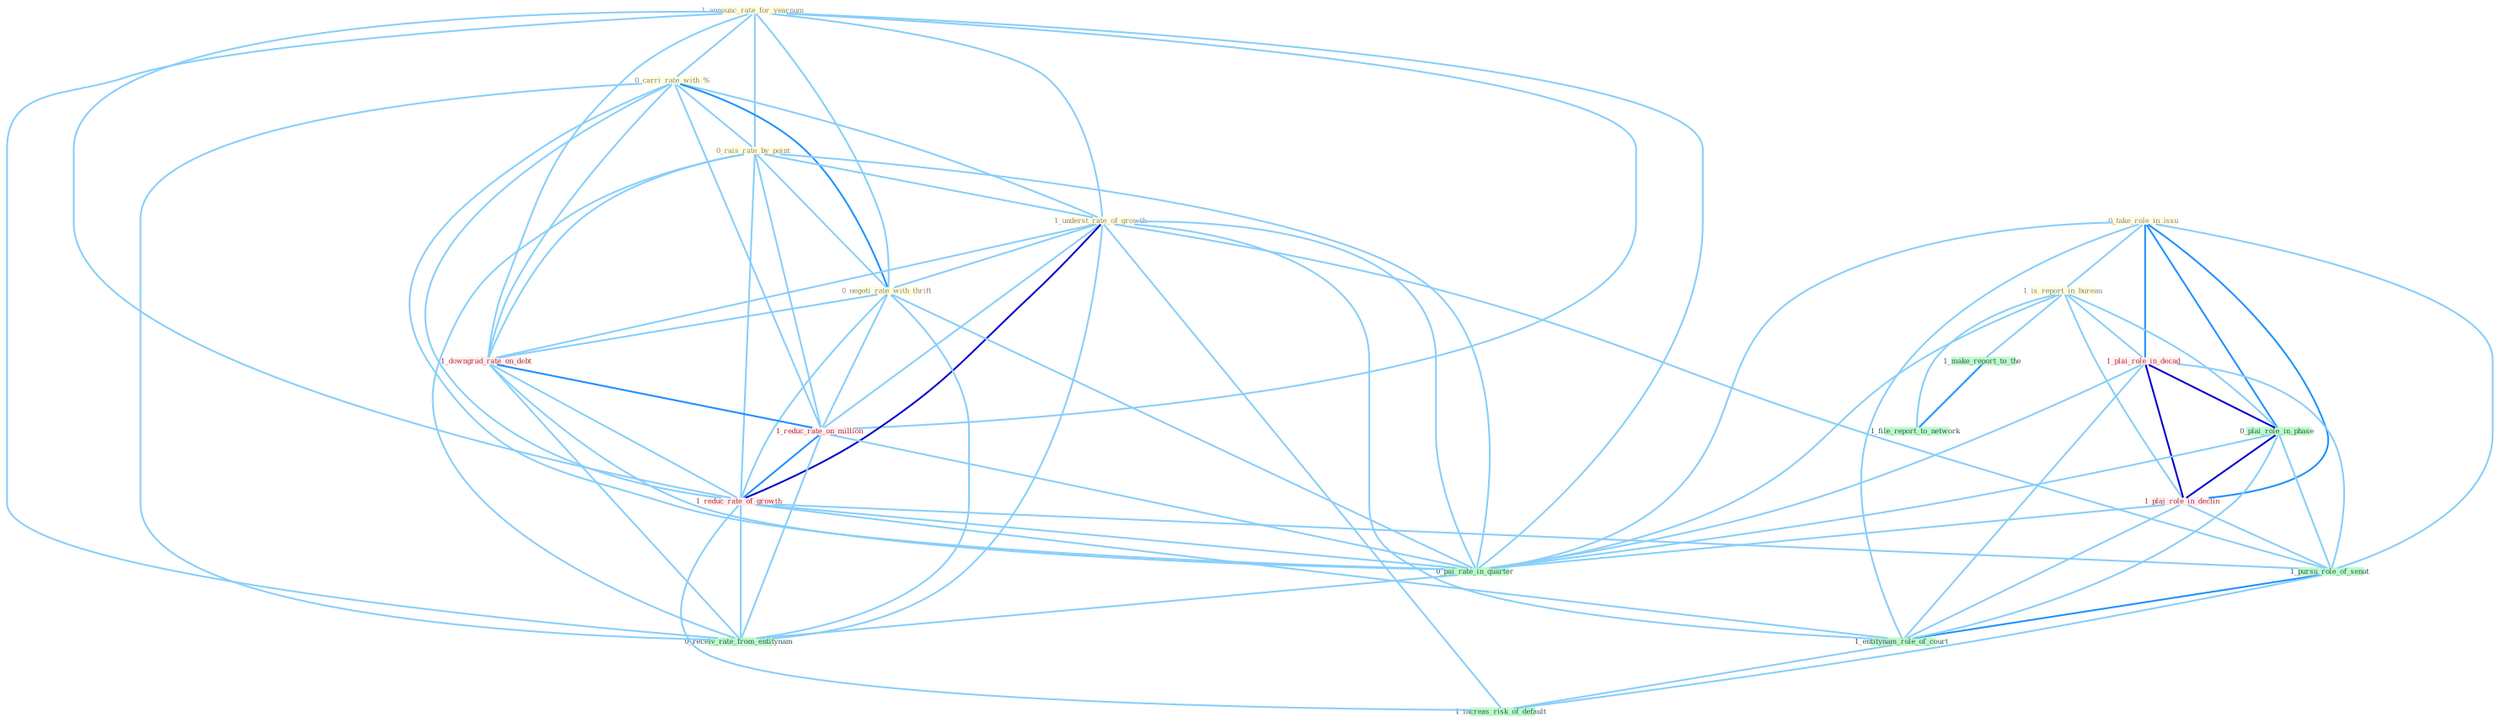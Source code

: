 Graph G{ 
    node
    [shape=polygon,style=filled,width=.5,height=.06,color="#BDFCC9",fixedsize=true,fontsize=4,
    fontcolor="#2f4f4f"];
    {node
    [color="#ffffe0", fontcolor="#8b7d6b"] "1_announc_rate_for_yearnum " "0_carri_rate_with_% " "0_rais_rate_by_point " "1_underst_rate_of_growth " "0_negoti_rate_with_thrift " "0_take_role_in_issu " "1_is_report_in_bureau "}
{node [color="#fff0f5", fontcolor="#b22222"] "1_downgrad_rate_on_debt " "1_reduc_rate_on_million " "1_plai_role_in_decad " "1_reduc_rate_of_growth " "1_plai_role_in_declin "}
edge [color="#B0E2FF"];

	"1_announc_rate_for_yearnum " -- "0_carri_rate_with_% " [w="1", color="#87cefa" ];
	"1_announc_rate_for_yearnum " -- "0_rais_rate_by_point " [w="1", color="#87cefa" ];
	"1_announc_rate_for_yearnum " -- "1_underst_rate_of_growth " [w="1", color="#87cefa" ];
	"1_announc_rate_for_yearnum " -- "0_negoti_rate_with_thrift " [w="1", color="#87cefa" ];
	"1_announc_rate_for_yearnum " -- "1_downgrad_rate_on_debt " [w="1", color="#87cefa" ];
	"1_announc_rate_for_yearnum " -- "1_reduc_rate_on_million " [w="1", color="#87cefa" ];
	"1_announc_rate_for_yearnum " -- "1_reduc_rate_of_growth " [w="1", color="#87cefa" ];
	"1_announc_rate_for_yearnum " -- "0_pai_rate_in_quarter " [w="1", color="#87cefa" ];
	"1_announc_rate_for_yearnum " -- "0_receiv_rate_from_entitynam " [w="1", color="#87cefa" ];
	"0_carri_rate_with_% " -- "0_rais_rate_by_point " [w="1", color="#87cefa" ];
	"0_carri_rate_with_% " -- "1_underst_rate_of_growth " [w="1", color="#87cefa" ];
	"0_carri_rate_with_% " -- "0_negoti_rate_with_thrift " [w="2", color="#1e90ff" , len=0.8];
	"0_carri_rate_with_% " -- "1_downgrad_rate_on_debt " [w="1", color="#87cefa" ];
	"0_carri_rate_with_% " -- "1_reduc_rate_on_million " [w="1", color="#87cefa" ];
	"0_carri_rate_with_% " -- "1_reduc_rate_of_growth " [w="1", color="#87cefa" ];
	"0_carri_rate_with_% " -- "0_pai_rate_in_quarter " [w="1", color="#87cefa" ];
	"0_carri_rate_with_% " -- "0_receiv_rate_from_entitynam " [w="1", color="#87cefa" ];
	"0_rais_rate_by_point " -- "1_underst_rate_of_growth " [w="1", color="#87cefa" ];
	"0_rais_rate_by_point " -- "0_negoti_rate_with_thrift " [w="1", color="#87cefa" ];
	"0_rais_rate_by_point " -- "1_downgrad_rate_on_debt " [w="1", color="#87cefa" ];
	"0_rais_rate_by_point " -- "1_reduc_rate_on_million " [w="1", color="#87cefa" ];
	"0_rais_rate_by_point " -- "1_reduc_rate_of_growth " [w="1", color="#87cefa" ];
	"0_rais_rate_by_point " -- "0_pai_rate_in_quarter " [w="1", color="#87cefa" ];
	"0_rais_rate_by_point " -- "0_receiv_rate_from_entitynam " [w="1", color="#87cefa" ];
	"1_underst_rate_of_growth " -- "0_negoti_rate_with_thrift " [w="1", color="#87cefa" ];
	"1_underst_rate_of_growth " -- "1_downgrad_rate_on_debt " [w="1", color="#87cefa" ];
	"1_underst_rate_of_growth " -- "1_reduc_rate_on_million " [w="1", color="#87cefa" ];
	"1_underst_rate_of_growth " -- "1_reduc_rate_of_growth " [w="3", color="#0000cd" , len=0.6];
	"1_underst_rate_of_growth " -- "0_pai_rate_in_quarter " [w="1", color="#87cefa" ];
	"1_underst_rate_of_growth " -- "1_pursu_role_of_senat " [w="1", color="#87cefa" ];
	"1_underst_rate_of_growth " -- "1_entitynam_role_of_court " [w="1", color="#87cefa" ];
	"1_underst_rate_of_growth " -- "0_receiv_rate_from_entitynam " [w="1", color="#87cefa" ];
	"1_underst_rate_of_growth " -- "1_increas_risk_of_default " [w="1", color="#87cefa" ];
	"0_negoti_rate_with_thrift " -- "1_downgrad_rate_on_debt " [w="1", color="#87cefa" ];
	"0_negoti_rate_with_thrift " -- "1_reduc_rate_on_million " [w="1", color="#87cefa" ];
	"0_negoti_rate_with_thrift " -- "1_reduc_rate_of_growth " [w="1", color="#87cefa" ];
	"0_negoti_rate_with_thrift " -- "0_pai_rate_in_quarter " [w="1", color="#87cefa" ];
	"0_negoti_rate_with_thrift " -- "0_receiv_rate_from_entitynam " [w="1", color="#87cefa" ];
	"0_take_role_in_issu " -- "1_is_report_in_bureau " [w="1", color="#87cefa" ];
	"0_take_role_in_issu " -- "1_plai_role_in_decad " [w="2", color="#1e90ff" , len=0.8];
	"0_take_role_in_issu " -- "0_plai_role_in_phase " [w="2", color="#1e90ff" , len=0.8];
	"0_take_role_in_issu " -- "1_plai_role_in_declin " [w="2", color="#1e90ff" , len=0.8];
	"0_take_role_in_issu " -- "0_pai_rate_in_quarter " [w="1", color="#87cefa" ];
	"0_take_role_in_issu " -- "1_pursu_role_of_senat " [w="1", color="#87cefa" ];
	"0_take_role_in_issu " -- "1_entitynam_role_of_court " [w="1", color="#87cefa" ];
	"1_is_report_in_bureau " -- "1_plai_role_in_decad " [w="1", color="#87cefa" ];
	"1_is_report_in_bureau " -- "0_plai_role_in_phase " [w="1", color="#87cefa" ];
	"1_is_report_in_bureau " -- "1_make_report_to_the " [w="1", color="#87cefa" ];
	"1_is_report_in_bureau " -- "1_plai_role_in_declin " [w="1", color="#87cefa" ];
	"1_is_report_in_bureau " -- "0_pai_rate_in_quarter " [w="1", color="#87cefa" ];
	"1_is_report_in_bureau " -- "1_file_report_to_network " [w="1", color="#87cefa" ];
	"1_downgrad_rate_on_debt " -- "1_reduc_rate_on_million " [w="2", color="#1e90ff" , len=0.8];
	"1_downgrad_rate_on_debt " -- "1_reduc_rate_of_growth " [w="1", color="#87cefa" ];
	"1_downgrad_rate_on_debt " -- "0_pai_rate_in_quarter " [w="1", color="#87cefa" ];
	"1_downgrad_rate_on_debt " -- "0_receiv_rate_from_entitynam " [w="1", color="#87cefa" ];
	"1_reduc_rate_on_million " -- "1_reduc_rate_of_growth " [w="2", color="#1e90ff" , len=0.8];
	"1_reduc_rate_on_million " -- "0_pai_rate_in_quarter " [w="1", color="#87cefa" ];
	"1_reduc_rate_on_million " -- "0_receiv_rate_from_entitynam " [w="1", color="#87cefa" ];
	"1_plai_role_in_decad " -- "0_plai_role_in_phase " [w="3", color="#0000cd" , len=0.6];
	"1_plai_role_in_decad " -- "1_plai_role_in_declin " [w="3", color="#0000cd" , len=0.6];
	"1_plai_role_in_decad " -- "0_pai_rate_in_quarter " [w="1", color="#87cefa" ];
	"1_plai_role_in_decad " -- "1_pursu_role_of_senat " [w="1", color="#87cefa" ];
	"1_plai_role_in_decad " -- "1_entitynam_role_of_court " [w="1", color="#87cefa" ];
	"0_plai_role_in_phase " -- "1_plai_role_in_declin " [w="3", color="#0000cd" , len=0.6];
	"0_plai_role_in_phase " -- "0_pai_rate_in_quarter " [w="1", color="#87cefa" ];
	"0_plai_role_in_phase " -- "1_pursu_role_of_senat " [w="1", color="#87cefa" ];
	"0_plai_role_in_phase " -- "1_entitynam_role_of_court " [w="1", color="#87cefa" ];
	"1_reduc_rate_of_growth " -- "0_pai_rate_in_quarter " [w="1", color="#87cefa" ];
	"1_reduc_rate_of_growth " -- "1_pursu_role_of_senat " [w="1", color="#87cefa" ];
	"1_reduc_rate_of_growth " -- "1_entitynam_role_of_court " [w="1", color="#87cefa" ];
	"1_reduc_rate_of_growth " -- "0_receiv_rate_from_entitynam " [w="1", color="#87cefa" ];
	"1_reduc_rate_of_growth " -- "1_increas_risk_of_default " [w="1", color="#87cefa" ];
	"1_make_report_to_the " -- "1_file_report_to_network " [w="2", color="#1e90ff" , len=0.8];
	"1_plai_role_in_declin " -- "0_pai_rate_in_quarter " [w="1", color="#87cefa" ];
	"1_plai_role_in_declin " -- "1_pursu_role_of_senat " [w="1", color="#87cefa" ];
	"1_plai_role_in_declin " -- "1_entitynam_role_of_court " [w="1", color="#87cefa" ];
	"0_pai_rate_in_quarter " -- "0_receiv_rate_from_entitynam " [w="1", color="#87cefa" ];
	"1_pursu_role_of_senat " -- "1_entitynam_role_of_court " [w="2", color="#1e90ff" , len=0.8];
	"1_pursu_role_of_senat " -- "1_increas_risk_of_default " [w="1", color="#87cefa" ];
	"1_entitynam_role_of_court " -- "1_increas_risk_of_default " [w="1", color="#87cefa" ];
}